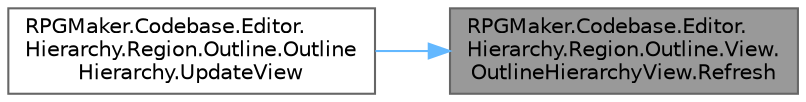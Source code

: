digraph "RPGMaker.Codebase.Editor.Hierarchy.Region.Outline.View.OutlineHierarchyView.Refresh"
{
 // LATEX_PDF_SIZE
  bgcolor="transparent";
  edge [fontname=Helvetica,fontsize=10,labelfontname=Helvetica,labelfontsize=10];
  node [fontname=Helvetica,fontsize=10,shape=box,height=0.2,width=0.4];
  rankdir="RL";
  Node1 [id="Node000001",label="RPGMaker.Codebase.Editor.\lHierarchy.Region.Outline.View.\lOutlineHierarchyView.Refresh",height=0.2,width=0.4,color="gray40", fillcolor="grey60", style="filled", fontcolor="black",tooltip="😁 データ更新"];
  Node1 -> Node2 [id="edge1_Node000001_Node000002",dir="back",color="steelblue1",style="solid",tooltip=" "];
  Node2 [id="Node000002",label="RPGMaker.Codebase.Editor.\lHierarchy.Region.Outline.Outline\lHierarchy.UpdateView",height=0.2,width=0.4,color="grey40", fillcolor="white", style="filled",URL="$dd/d97/class_r_p_g_maker_1_1_codebase_1_1_editor_1_1_hierarchy_1_1_region_1_1_outline_1_1_outline_hierarchy.html#a2f687c36cde3ef5c4c011a61d6ac3956",tooltip="😁 Viewの更新"];
}
